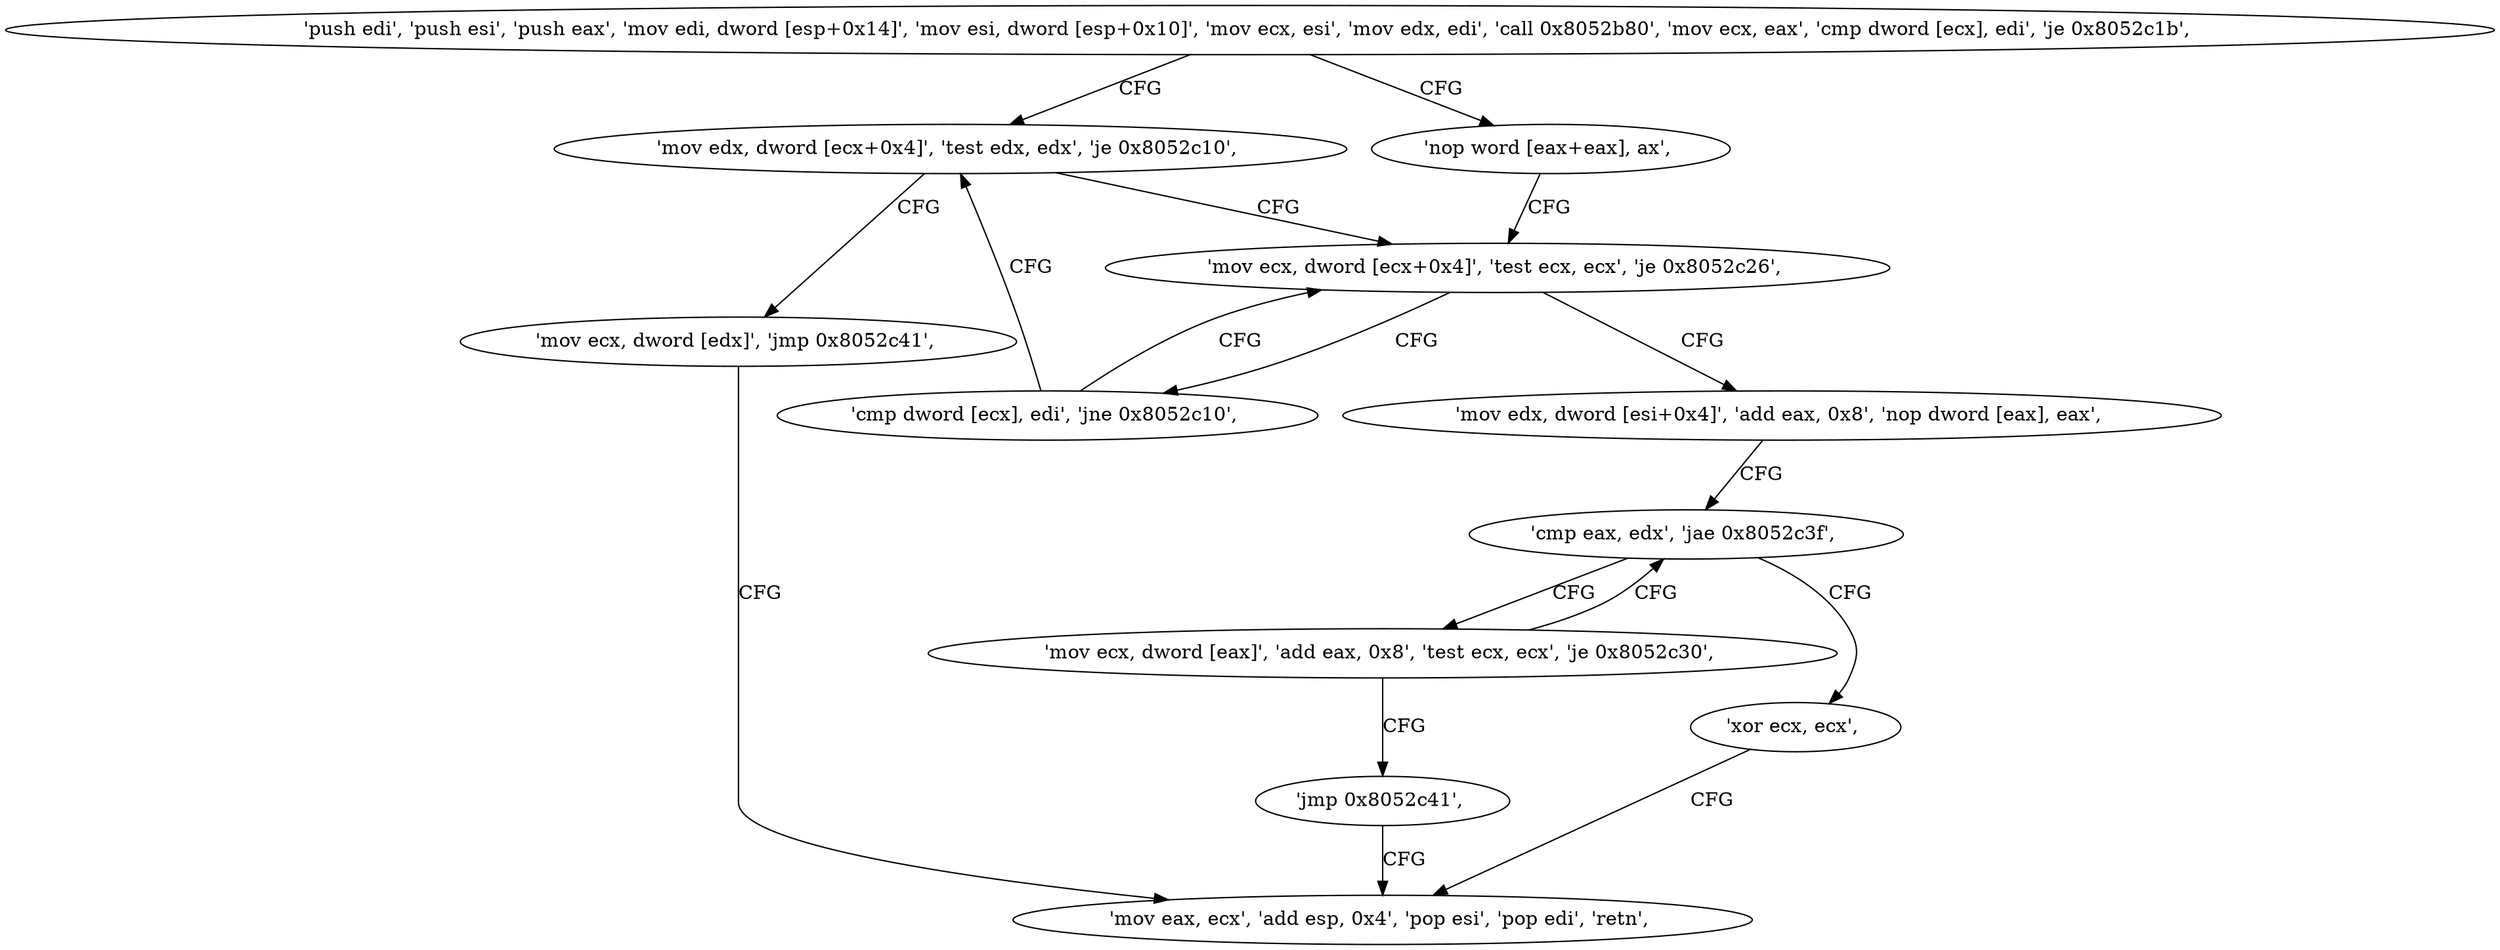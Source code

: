 digraph "func" {
"134556656" [label = "'push edi', 'push esi', 'push eax', 'mov edi, dword [esp+0x14]', 'mov esi, dword [esp+0x10]', 'mov ecx, esi', 'mov edx, edi', 'call 0x8052b80', 'mov ecx, eax', 'cmp dword [ecx], edi', 'je 0x8052c1b', " ]
"134556699" [label = "'mov edx, dword [ecx+0x4]', 'test edx, edx', 'je 0x8052c10', " ]
"134556682" [label = "'nop word [eax+eax], ax', " ]
"134556688" [label = "'mov ecx, dword [ecx+0x4]', 'test ecx, ecx', 'je 0x8052c26', " ]
"134556706" [label = "'mov ecx, dword [edx]', 'jmp 0x8052c41', " ]
"134556710" [label = "'mov edx, dword [esi+0x4]', 'add eax, 0x8', 'nop dword [eax], eax', " ]
"134556695" [label = "'cmp dword [ecx], edi', 'jne 0x8052c10', " ]
"134556737" [label = "'mov eax, ecx', 'add esp, 0x4', 'pop esi', 'pop edi', 'retn', " ]
"134556720" [label = "'cmp eax, edx', 'jae 0x8052c3f', " ]
"134556735" [label = "'xor ecx, ecx', " ]
"134556724" [label = "'mov ecx, dword [eax]', 'add eax, 0x8', 'test ecx, ecx', 'je 0x8052c30', " ]
"134556733" [label = "'jmp 0x8052c41', " ]
"134556656" -> "134556699" [ label = "CFG" ]
"134556656" -> "134556682" [ label = "CFG" ]
"134556699" -> "134556688" [ label = "CFG" ]
"134556699" -> "134556706" [ label = "CFG" ]
"134556682" -> "134556688" [ label = "CFG" ]
"134556688" -> "134556710" [ label = "CFG" ]
"134556688" -> "134556695" [ label = "CFG" ]
"134556706" -> "134556737" [ label = "CFG" ]
"134556710" -> "134556720" [ label = "CFG" ]
"134556695" -> "134556688" [ label = "CFG" ]
"134556695" -> "134556699" [ label = "CFG" ]
"134556720" -> "134556735" [ label = "CFG" ]
"134556720" -> "134556724" [ label = "CFG" ]
"134556735" -> "134556737" [ label = "CFG" ]
"134556724" -> "134556720" [ label = "CFG" ]
"134556724" -> "134556733" [ label = "CFG" ]
"134556733" -> "134556737" [ label = "CFG" ]
}
